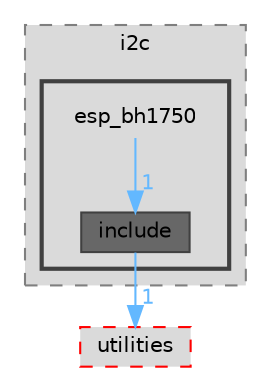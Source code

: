 digraph "components/peripherals/i2c/esp_bh1750"
{
 // LATEX_PDF_SIZE
  bgcolor="transparent";
  edge [fontname=Helvetica,fontsize=10,labelfontname=Helvetica,labelfontsize=10];
  node [fontname=Helvetica,fontsize=10,shape=box,height=0.2,width=0.4];
  compound=true
  subgraph clusterdir_7c937227b2c8e4f6d79d54c2e9a7ab6d {
    graph [ bgcolor="#dadada", pencolor="grey50", label="i2c", fontname=Helvetica,fontsize=10 style="filled,dashed", URL="dir_7c937227b2c8e4f6d79d54c2e9a7ab6d.html",tooltip=""]
  subgraph clusterdir_dd5e50d346e998b1e8021afc7b358e4e {
    graph [ bgcolor="#dadada", pencolor="grey25", label="", fontname=Helvetica,fontsize=10 style="filled,bold", URL="dir_dd5e50d346e998b1e8021afc7b358e4e.html",tooltip=""]
    dir_dd5e50d346e998b1e8021afc7b358e4e [shape=plaintext, label="esp_bh1750"];
  dir_9ceb6e447b3891fd3c45bb005d1bda34 [label="include", fillcolor="#676767", color="grey25", style="filled", URL="dir_9ceb6e447b3891fd3c45bb005d1bda34.html",tooltip=""];
  }
  }
  dir_59ed5374a4f6b52e0256717e78b786a3 [label="utilities", fillcolor="#dadada", color="red", style="filled,dashed", URL="dir_59ed5374a4f6b52e0256717e78b786a3.html",tooltip=""];
  dir_dd5e50d346e998b1e8021afc7b358e4e->dir_9ceb6e447b3891fd3c45bb005d1bda34 [headlabel="1", labeldistance=1.5 headhref="dir_000006_000046.html" href="dir_000006_000046.html" color="steelblue1" fontcolor="steelblue1"];
  dir_9ceb6e447b3891fd3c45bb005d1bda34->dir_59ed5374a4f6b52e0256717e78b786a3 [headlabel="1", labeldistance=1.5 headhref="dir_000046_000086.html" href="dir_000046_000086.html" color="steelblue1" fontcolor="steelblue1"];
}

